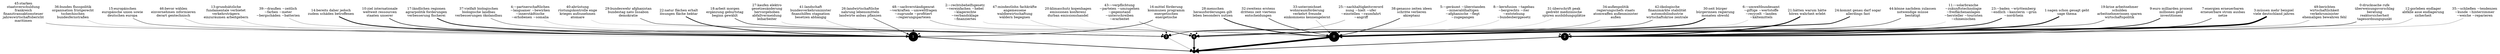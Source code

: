 strict digraph {
	node [shape=point];
	n0_27 -> n1_0 [penwidth=0.41];
	n0_27 -> n1_1 [penwidth=0.00];
	n0_27 -> n1_3 [penwidth=0.00];
	n0_27 -> n1_4 [penwidth=0.00];
	n1_3 -> n2_0 [penwidth=0.62];
	n0_47 -> n1_0 [penwidth=0.00];
	n0_47 -> n1_1 [penwidth=0.00];
	n0_47 -> n1_2 [penwidth=0.00];
	n0_47 -> n1_3 [penwidth=0.41];
	n0_47 -> n1_4 [penwidth=0.01];
	n0_20 -> n1_0 [penwidth=0.23];
	n0_20 -> n1_1 [penwidth=0.00];
	n0_20 -> n1_2 [penwidth=0.00];
	n0_20 -> n1_3 [penwidth=0.00];
	n0_20 -> n1_4 [penwidth=0.00];
	n0_14 -> n1_0 [penwidth=0.00];
	n0_14 -> n1_1 [penwidth=2.96];
	n0_14 -> n1_3 [penwidth=0.00];
	n0_14 -> n1_4 [penwidth=0.03];
	n0_7 -> n1_0 [penwidth=0.00];
	n0_7 -> n1_2 [penwidth=1.47];
	n0_7 -> n1_3 [penwidth=0.00];
	n0_7 -> n1_4 [penwidth=0.02];
	n0_49 -> n1_0 [penwidth=0.65];
	n0_43 -> n1_0 [penwidth=0.00];
	n0_43 -> n1_1 [penwidth=0.00];
	n0_43 -> n1_2 [penwidth=0.00];
	n0_43 -> n1_3 [penwidth=0.01];
	n0_43 -> n1_4 [penwidth=0.93];
	n0_16 -> n1_0 [penwidth=0.00];
	n0_16 -> n1_1 [penwidth=1.68];
	n0_16 -> n1_2 [penwidth=0.00];
	n0_16 -> n1_3 [penwidth=0.01];
	n0_16 -> n1_4 [penwidth=0.01];
	n0_10 -> n1_0 [penwidth=0.09];
	n0_10 -> n1_1 [penwidth=1.86];
	n0_10 -> n1_3 [penwidth=0.01];
	n0_10 -> n1_4 [penwidth=0.01];
	n0_36 -> n1_1 [penwidth=0.40];
	n0_36 -> n1_3 [penwidth=0.00];
	n0_36 -> n1_4 [penwidth=0.00];
	n0_3 -> n1_0 [penwidth=5.50];
	n0_3 -> n1_2 [penwidth=0.00];
	n0_3 -> n1_3 [penwidth=0.00];
	n0_3 -> n1_4 [penwidth=0.02];
	n0_28 -> n1_0 [penwidth=2.72];
	n0_28 -> n1_1 [penwidth=0.00];
	n0_28 -> n1_2 [penwidth=0.00];
	n0_28 -> n1_3 [penwidth=0.01];
	n0_28 -> n1_4 [penwidth=0.02];
	n1_2 -> n2_0 [penwidth=2.00];
	n0_32 -> n1_0 [penwidth=1.66];
	n0_32 -> n1_1 [penwidth=0.00];
	n0_32 -> n1_2 [penwidth=0.00];
	n0_32 -> n1_3 [penwidth=0.01];
	n0_32 -> n1_4 [penwidth=0.03];
	n0_21 -> n1_0 [penwidth=0.00];
	n0_21 -> n1_2 [penwidth=3.56];
	n0_21 -> n1_3 [penwidth=0.00];
	n0_21 -> n1_4 [penwidth=0.02];
	n0_15 -> n1_1 [penwidth=1.09];
	n0_15 -> n1_3 [penwidth=0.02];
	n0_15 -> n1_4 [penwidth=0.00];
	n0_24 -> n1_0 [penwidth=2.69];
	n0_24 -> n1_2 [penwidth=0.00];
	n0_24 -> n1_3 [penwidth=0.00];
	n0_24 -> n1_4 [penwidth=0.05];
	n0_44 -> n1_0 [penwidth=0.00];
	n0_44 -> n1_2 [penwidth=0.00];
	n0_44 -> n1_3 [penwidth=0.00];
	n0_44 -> n1_4 [penwidth=1.43];
	n0_17 -> n1_0 [penwidth=0.00];
	n0_17 -> n1_1 [penwidth=2.78];
	n0_17 -> n1_3 [penwidth=0.01];
	n0_17 -> n1_4 [penwidth=0.01];
	n0_11 -> n1_0 [penwidth=0.00];
	n0_11 -> n1_2 [penwidth=0.34];
	n0_11 -> n1_3 [penwidth=0.00];
	n0_11 -> n1_4 [penwidth=0.01];
	n0_37 -> n1_0 [penwidth=0.00];
	n0_37 -> n1_1 [penwidth=1.00];
	n0_37 -> n1_3 [penwidth=0.00];
	n0_37 -> n1_4 [penwidth=0.00];
	n0_4 -> n1_0 [penwidth=0.00];
	n0_4 -> n1_1 [penwidth=0.39];
	n0_4 -> n1_3 [penwidth=0.00];
	n0_4 -> n1_4 [penwidth=0.00];
	n0_40 -> n1_0 [penwidth=0.01];
	n0_40 -> n1_1 [penwidth=0.00];
	n0_40 -> n1_3 [penwidth=0.33];
	n0_40 -> n1_4 [penwidth=0.01];
	n0_29 -> n1_3 [penwidth=1.20];
	n0_29 -> n1_4 [penwidth=0.00];
	n1_1 -> n2_0 [penwidth=2.08];
	n0_33 -> n1_0 [penwidth=0.52];
	n0_33 -> n1_1 [penwidth=0.00];
	n0_33 -> n1_2 [penwidth=0.00];
	n0_33 -> n1_3 [penwidth=0.00];
	n0_33 -> n1_4 [penwidth=0.01];
	n0_22 -> n1_0 [penwidth=0.00];
	n0_22 -> n1_1 [penwidth=2.47];
	n0_22 -> n1_3 [penwidth=0.00];
	n0_22 -> n1_4 [penwidth=0.01];
	n0_0 -> n1_0 [penwidth=0.08];
	n0_0 -> n1_2 [penwidth=1.45];
	n0_0 -> n1_4 [penwidth=0.01];
	n0_25 -> n1_0 [penwidth=0.00];
	n0_25 -> n1_1 [penwidth=0.00];
	n0_25 -> n1_2 [penwidth=0.00];
	n0_25 -> n1_3 [penwidth=0.00];
	n0_25 -> n1_4 [penwidth=0.69];
	n0_45 -> n1_3 [penwidth=0.89];
	n0_18 -> n1_3 [penwidth=1.58];
	n0_18 -> n1_4 [penwidth=0.00];
	n1_4 -> n2_0 [penwidth=3.20];
	n0_12 -> n1_0 [penwidth=0.00];
	n0_12 -> n1_2 [penwidth=0.00];
	n0_12 -> n1_4 [penwidth=0.59];
	n0_38 -> n1_0 [penwidth=1.83];
	n0_38 -> n1_1 [penwidth=0.00];
	n0_38 -> n1_2 [penwidth=0.00];
	n0_38 -> n1_3 [penwidth=0.01];
	n0_38 -> n1_4 [penwidth=0.05];
	n0_5 -> n1_0 [penwidth=0.01];
	n0_5 -> n1_1 [penwidth=0.00];
	n0_5 -> n1_2 [penwidth=0.00];
	n0_5 -> n1_3 [penwidth=0.29];
	n0_5 -> n1_4 [penwidth=0.00];
	n0_41 -> n1_0 [penwidth=0.00];
	n0_41 -> n1_1 [penwidth=0.48];
	n0_41 -> n1_3 [penwidth=0.00];
	n0_41 -> n1_4 [penwidth=0.00];
	n0_30 -> n1_0 [penwidth=0.00];
	n0_30 -> n1_3 [penwidth=0.00];
	n0_30 -> n1_4 [penwidth=3.38];
	n1_0 -> n2_0 [penwidth=6.42];
	n0_8 -> n1_0 [penwidth=0.38];
	n0_8 -> n1_1 [penwidth=0.00];
	n0_8 -> n1_2 [penwidth=0.00];
	n0_8 -> n1_3 [penwidth=0.00];
	n0_8 -> n1_4 [penwidth=0.01];
	n0_34 -> n1_0 [penwidth=0.00];
	n0_34 -> n1_1 [penwidth=0.00];
	n0_34 -> n1_2 [penwidth=0.00];
	n0_34 -> n1_3 [penwidth=0.01];
	n0_34 -> n1_4 [penwidth=0.73];
	n0_23 -> n1_0 [penwidth=0.00];
	n0_23 -> n1_2 [penwidth=2.60];
	n0_23 -> n1_3 [penwidth=0.00];
	n0_23 -> n1_4 [penwidth=0.04];
	n0_1 -> n1_0 [penwidth=0.01];
	n0_1 -> n1_2 [penwidth=3.38];
	n0_1 -> n1_3 [penwidth=0.00];
	n0_1 -> n1_4 [penwidth=0.05];
	n0_26 -> n1_0 [penwidth=0.00];
	n0_26 -> n1_1 [penwidth=1.38];
	n0_26 -> n1_3 [penwidth=0.00];
	n0_26 -> n1_4 [penwidth=0.01];
	n0_46 -> n1_0 [penwidth=0.00];
	n0_46 -> n1_1 [penwidth=0.00];
	n0_46 -> n1_3 [penwidth=0.56];
	n0_46 -> n1_4 [penwidth=0.02];
	n0_19 -> n1_0 [penwidth=0.00];
	n0_19 -> n1_2 [penwidth=0.00];
	n0_19 -> n1_3 [penwidth=1.26];
	n0_19 -> n1_4 [penwidth=0.00];
	n0_13 -> n1_0 [penwidth=0.01];
	n0_13 -> n1_1 [penwidth=0.43];
	n0_13 -> n1_3 [penwidth=0.00];
	n0_13 -> n1_4 [penwidth=0.00];
	n0_39 -> n1_0 [penwidth=0.55];
	n0_39 -> n1_1 [penwidth=0.00];
	n0_39 -> n1_3 [penwidth=0.00];
	n0_39 -> n1_4 [penwidth=0.00];
	n0_6 -> n1_0 [penwidth=0.00];
	n0_6 -> n1_1 [penwidth=0.00];
	n0_6 -> n1_2 [penwidth=0.00];
	n0_6 -> n1_3 [penwidth=0.00];
	n0_6 -> n1_4 [penwidth=0.38];
	n0_48 -> n1_0 [penwidth=0.00];
	n0_48 -> n1_1 [penwidth=0.00];
	n0_48 -> n1_2 [penwidth=0.00];
	n0_48 -> n1_3 [penwidth=0.00];
	n0_48 -> n1_4 [penwidth=0.76];
	n0_42 -> n1_0 [penwidth=0.00];
	n0_42 -> n1_3 [penwidth=1.35];
	n0_42 -> n1_4 [penwidth=0.00];
	n0_31 -> n1_0 [penwidth=0.01];
	n0_31 -> n1_3 [penwidth=0.32];
	n0_9 -> n1_0 [penwidth=0.00];
	n0_9 -> n1_2 [penwidth=2.34];
	n0_9 -> n1_3 [penwidth=0.01];
	n0_9 -> n1_4 [penwidth=0.02];
	n0_35 -> n1_0 [penwidth=0.50];
	n0_2 -> n1_0 [penwidth=0.36];
	n0_2 -> n1_1 [penwidth=0.00];
	n0_2 -> n1_2 [penwidth=0.00];
	n0_2 -> n1_3 [penwidth=0.00];
	n0_2 -> n1_4 [penwidth=0.01];
	n0_27 [label="27:kaufen elektro
gesetzesänderung
hervorgehoben
abfallvermeidung
leiharbeiter",shape=none,fontcolor="black"]
	n1_3 [shape=circle,margin="0,0",style=filled,fillcolor=black,fontcolor=white,height=0.19,label="3"]
	n0_47 [label="47:mindestlohn fachkräfte
angemessene
waldbewirtschaftung
wäldern begegnen",shape=none,fontcolor="black"]
	n0_20 [label="20:klimaschutz kopenhagen
emissionen konferenz
durban emissionshandel",shape=none,fontcolor="black"]
	n0_14 [label="14:bereits daher jedoch
zudem schäden betroffenen",shape=none,fontcolor="black"]
	n0_7 [label="7:energien erneuerbaren
erneuerbare strom ausbau
netze",shape=none,fontcolor="black"]
	n0_49 [label="49:berichten
wirtschaftlichkeit
verkehrsminister
ehemaligen bewahren fehl",shape=none,fontcolor="black"]
	n0_43 [label="43:~verpflichtung
~parteien ~umzugehen
~gegenstand
~unterschreiben
~erarbeitet",shape=none,fontcolor="black"]
	n0_16 [label="16:mittel förderung
kommunen programm
energetischen
energetische",shape=none,fontcolor="black"]
	n0_10 [label="10:ziel internationale
weltweit ressourcen
staaten unserer",shape=none,fontcolor="black"]
	n0_36 [label="36:bundes flusspolitik
organisation fristgerecht
tschechischen
bundesfernstraßen",shape=none,fontcolor="black"]
	n0_3 [label="3:müssen mehr beispiel
viele deutschland jahren",shape=none,fontcolor="black"]
	n0_28 [label="28:menschen
herausforderungen gilt
leben besonders nutzen",shape=none,fontcolor="black"]
	n1_2 [shape=circle,margin="0,0",style=filled,fillcolor=black,fontcolor=white,height=0.45,label="2"]
	n0_32 [label="32:zweitens erstens
drittens zeit viertens
entscheidungen",shape=none,fontcolor="black"]
	n0_21 [label="21:hätten warum hätte
hören wahrheit erlebt",shape=none,fontcolor="black"]
	n0_15 [label="15:europäischen
europäische union sowie
deutschen europa",shape=none,fontcolor="black"]
	n0_24 [label="24:kommt genau darf sogar
allerdings fast",shape=none,fontcolor="black"]
	n0_44 [label="44:könne nachdem zulassen
notwendige müsse
bestätigt",shape=none,fontcolor="black"]
	n0_17 [label="17:ländlichen regionen
agrarpolitik forderungen
verbesserung fischerei",shape=none,fontcolor="black"]
	n0_11 [label="11:~solarbranche
~zukunftstechnologie
~freiflächenanlagen
~hersteller ~touristen
~chinesischen",shape=none,fontcolor="black"]
	n0_37 [label="37:vielfalt biologischen
biologische landbau
verbesserungen ökolandbau",shape=none,fontcolor="black"]
	n0_4 [label="4:~partnerschaftlichen
~langsamer ~bewirken
~innerstädtische
~erhobenen ~somalia",shape=none,fontcolor="black"]
	n0_40 [label="40:abrüstung
rüstungskontrolle enge
krieges aufzunehmen
atomare",shape=none,fontcolor="black"]
	n0_29 [label="29:bundeswehr afghanistan
bundestag nato lissabon
demokratie",shape=none,fontcolor="black"]
	n1_1 [shape=circle,margin="0,0",style=filled,fillcolor=black,fontcolor=white,height=0.55,label="1"]
	n0_33 [label="33:unterzeichnet
wohnraumförderung
verkehrt freunde
einkommens kennengelernt",shape=none,fontcolor="black"]
	n0_22 [label="22:natur flächen erhalt
lösungen fläche hektar",shape=none,fontcolor="black"]
	n0_0 [label="0:drucksache rufe
überweisungsvorschlag
beratung
reaktorsicherheit
tagesordnungspunkt",shape=none,fontcolor="black"]
	n0_25 [label="25:~nachhaltigkeitsverord
nung ~hielt ~ufer
~einstellen ~raumfahrt
~angriff",shape=none,fontcolor="black"]
	n0_45 [label="45:starken
staatsverschuldung
frankreich
finanztransaktionsteuer
jahreswirtschaftsbericht
maritimen",shape=none,fontcolor="black"]
	n0_18 [label="18:arbeit morgen
ergänzung geburtstag
beginn gewählt",shape=none,fontcolor="black"]
	n1_4 [shape=circle,margin="0,0",style=filled,fillcolor=black,fontcolor=white,height=0.19,label="4"]
	n0_12 [label="12:gorleben endlager
abfälle asse endlagerung
sicherheit",shape=none,fontcolor="black"]
	n0_38 [label="38:genauso zeiten ideen
schritte verlieren
akzeptanz",shape=none,fontcolor="black"]
	n0_5 [label="5:~geräumt ~überstanden
~mineralölhaltigen
~afghanische ~flegt
~zugegangen",shape=none,fontcolor="black"]
	n0_41 [label="41:landschaft
bundesverkehrsminister
finanzhilfen stagnation
besetzen abhängig",shape=none,fontcolor="black"]
	n0_30 [label="30:seit bürger
bürgerinnen regierung
monaten obwohl",shape=none,fontcolor="black"]
	n1_0 [shape=circle,margin="0,0",style=filled,fillcolor=black,fontcolor=white,height=0.60,label="0"]
	n0_8 [label="8:~kernfusion ~tagebau
~bergrechts ~iter
~entstehung
~bundesberggesetz",shape=none,fontcolor="black"]
	n0_34 [label="34:außenpolitik
regierungschefs staats
atomwaffen außenminister
außen",shape=none,fontcolor="black"]
	n0_23 [label="23:~baden ~württemberg
~endlich ~kanzlerin ~grün
~nordrhein",shape=none,fontcolor="black"]
	n0_1 [label="1:sagen schon gesagt geht
sage thema",shape=none,fontcolor="black"]
	n0_26 [label="26:landwirtschaftliche
nahrung lebensmitteln
landwirte anbau pflanzen",shape=none,fontcolor="black"]
	n0_46 [label="46:bevor wählen
einvernehmen informieren
derart gentechnisch",shape=none,fontcolor="black"]
	n0_19 [label="19:krise arbeitnehmer
schulden
arbeitnehmerinnen sparen
wirtschaftspolitik",shape=none,fontcolor="black"]
	n0_13 [label="13:grundsätzliche
fundamentale verbietet
verkehrsträgern
einzuräumen arbeitgebern",shape=none,fontcolor="black"]
	n0_39 [label="39:~draußen ~zeitlich
~farben ~meter
~bergschäden ~batterien",shape=none,fontcolor="black"]
	n2_0 [shape=point,height=0.19]
	n0_6 [label="6:~umweltbundesamt
~giftige ~wertstoffe
~recycelt ~landen
~kältemittels",shape=none,fontcolor="black"]
	n0_48 [label="48:~sachverständigenrat
~verkraften ~umweltfragen
~zugrunde ~profitiert
~regierungsparteien",shape=none,fontcolor="black"]
	n0_42 [label="42:ökologische
finanzmärkte stabilität
automobilindustrie
wirtschaftskrise zentrale",shape=none,fontcolor="black"]
	n0_31 [label="31:überschrift peak
gedreht medizinische
spüren ausbildungsplätze",shape=none,fontcolor="black"]
	n0_9 [label="9:euro milliarden prozent
millionen geld
investitionen",shape=none,fontcolor="black"]
	n0_35 [label="35:~schließen ~tendenzen
~kunde ~hinterzimmer
~weiche ~reparieren",shape=none,fontcolor="black"]
	n0_2 [label="2:~rechtsbehelfsgesetz
~vereinfachen ~hebel
~klagerechte
~verbandsklage
~finanziertes",shape=none,fontcolor="black"]
}